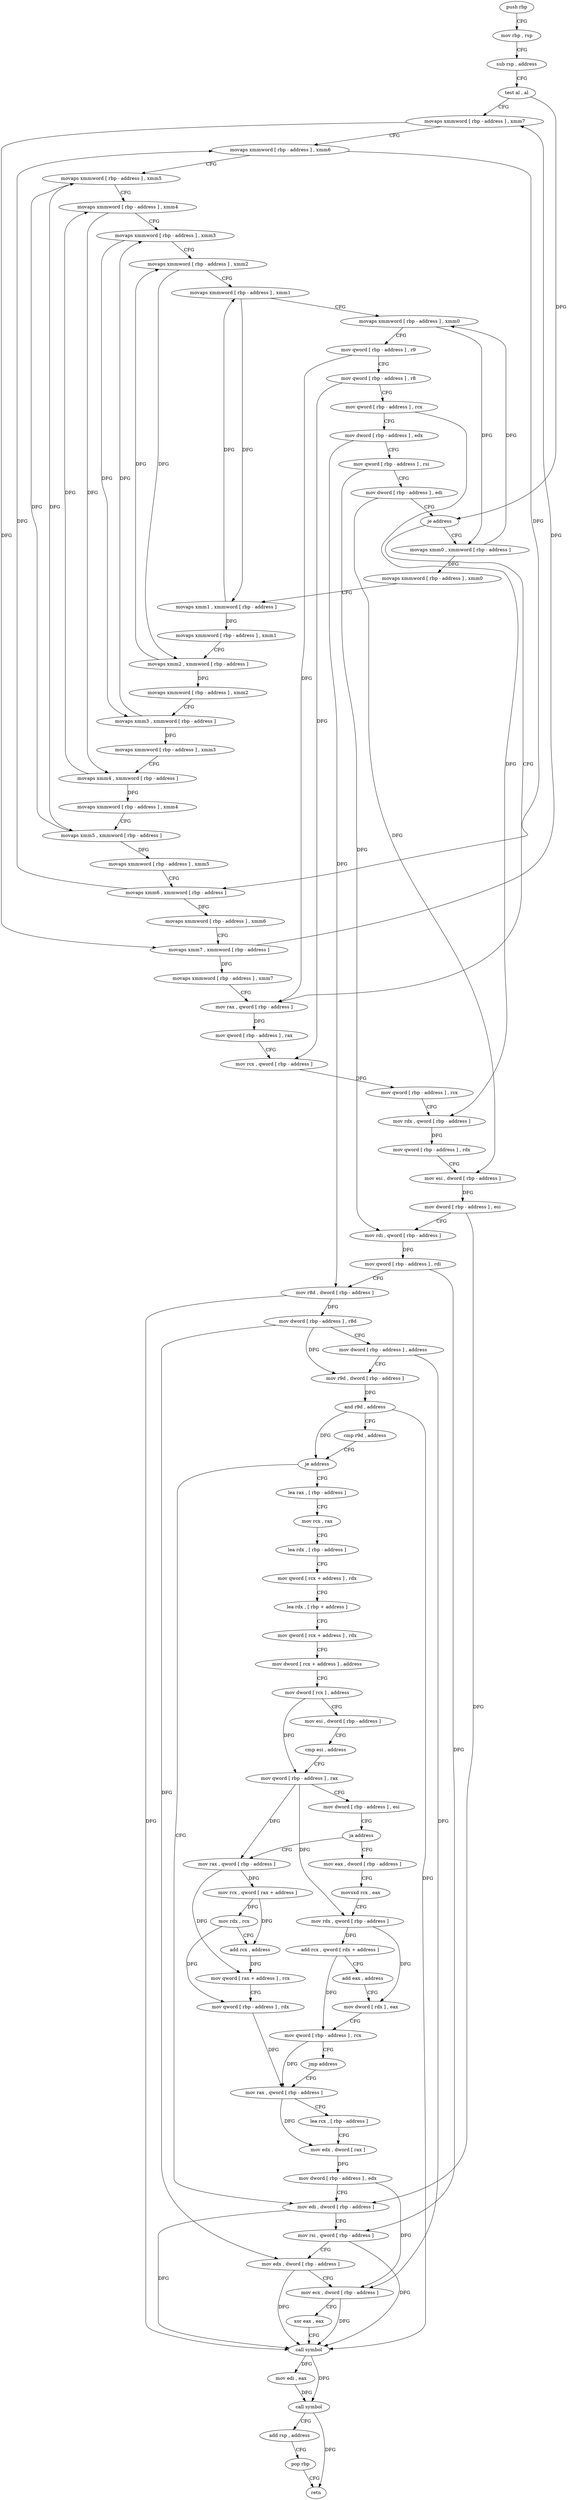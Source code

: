 digraph "func" {
"4240480" [label = "push rbp" ]
"4240481" [label = "mov rbp , rsp" ]
"4240484" [label = "sub rsp , address" ]
"4240491" [label = "test al , al" ]
"4240493" [label = "movaps xmmword [ rbp - address ] , xmm7" ]
"4240500" [label = "movaps xmmword [ rbp - address ] , xmm6" ]
"4240507" [label = "movaps xmmword [ rbp - address ] , xmm5" ]
"4240514" [label = "movaps xmmword [ rbp - address ] , xmm4" ]
"4240521" [label = "movaps xmmword [ rbp - address ] , xmm3" ]
"4240528" [label = "movaps xmmword [ rbp - address ] , xmm2" ]
"4240535" [label = "movaps xmmword [ rbp - address ] , xmm1" ]
"4240542" [label = "movaps xmmword [ rbp - address ] , xmm0" ]
"4240549" [label = "mov qword [ rbp - address ] , r9" ]
"4240556" [label = "mov qword [ rbp - address ] , r8" ]
"4240563" [label = "mov qword [ rbp - address ] , rcx" ]
"4240570" [label = "mov dword [ rbp - address ] , edx" ]
"4240576" [label = "mov qword [ rbp - address ] , rsi" ]
"4240583" [label = "mov dword [ rbp - address ] , edi" ]
"4240589" [label = "je address" ]
"4240692" [label = "mov rax , qword [ rbp - address ]" ]
"4240595" [label = "movaps xmm0 , xmmword [ rbp - address ]" ]
"4240699" [label = "mov qword [ rbp - address ] , rax" ]
"4240706" [label = "mov rcx , qword [ rbp - address ]" ]
"4240713" [label = "mov qword [ rbp - address ] , rcx" ]
"4240720" [label = "mov rdx , qword [ rbp - address ]" ]
"4240727" [label = "mov qword [ rbp - address ] , rdx" ]
"4240734" [label = "mov esi , dword [ rbp - address ]" ]
"4240740" [label = "mov dword [ rbp - address ] , esi" ]
"4240743" [label = "mov rdi , qword [ rbp - address ]" ]
"4240750" [label = "mov qword [ rbp - address ] , rdi" ]
"4240754" [label = "mov r8d , dword [ rbp - address ]" ]
"4240761" [label = "mov dword [ rbp - address ] , r8d" ]
"4240765" [label = "mov dword [ rbp - address ] , address" ]
"4240772" [label = "mov r9d , dword [ rbp - address ]" ]
"4240776" [label = "and r9d , address" ]
"4240780" [label = "cmp r9d , address" ]
"4240784" [label = "je address" ]
"4240939" [label = "mov edi , dword [ rbp - address ]" ]
"4240790" [label = "lea rax , [ rbp - address ]" ]
"4240602" [label = "movaps xmmword [ rbp - address ] , xmm0" ]
"4240609" [label = "movaps xmm1 , xmmword [ rbp - address ]" ]
"4240616" [label = "movaps xmmword [ rbp - address ] , xmm1" ]
"4240623" [label = "movaps xmm2 , xmmword [ rbp - address ]" ]
"4240630" [label = "movaps xmmword [ rbp - address ] , xmm2" ]
"4240637" [label = "movaps xmm3 , xmmword [ rbp - address ]" ]
"4240644" [label = "movaps xmmword [ rbp - address ] , xmm3" ]
"4240648" [label = "movaps xmm4 , xmmword [ rbp - address ]" ]
"4240655" [label = "movaps xmmword [ rbp - address ] , xmm4" ]
"4240659" [label = "movaps xmm5 , xmmword [ rbp - address ]" ]
"4240666" [label = "movaps xmmword [ rbp - address ] , xmm5" ]
"4240670" [label = "movaps xmm6 , xmmword [ rbp - address ]" ]
"4240677" [label = "movaps xmmword [ rbp - address ] , xmm6" ]
"4240681" [label = "movaps xmm7 , xmmword [ rbp - address ]" ]
"4240688" [label = "movaps xmmword [ rbp - address ] , xmm7" ]
"4240942" [label = "mov rsi , qword [ rbp - address ]" ]
"4240946" [label = "mov edx , dword [ rbp - address ]" ]
"4240949" [label = "mov ecx , dword [ rbp - address ]" ]
"4240952" [label = "xor eax , eax" ]
"4240954" [label = "call symbol" ]
"4240959" [label = "mov edi , eax" ]
"4240961" [label = "call symbol" ]
"4240966" [label = "add rsp , address" ]
"4240973" [label = "pop rbp" ]
"4240974" [label = "retn" ]
"4240794" [label = "mov rcx , rax" ]
"4240797" [label = "lea rdx , [ rbp - address ]" ]
"4240804" [label = "mov qword [ rcx + address ] , rdx" ]
"4240808" [label = "lea rdx , [ rbp + address ]" ]
"4240812" [label = "mov qword [ rcx + address ] , rdx" ]
"4240816" [label = "mov dword [ rcx + address ] , address" ]
"4240823" [label = "mov dword [ rcx ] , address" ]
"4240829" [label = "mov esi , dword [ rbp - address ]" ]
"4240832" [label = "cmp esi , address" ]
"4240835" [label = "mov qword [ rbp - address ] , rax" ]
"4240842" [label = "mov dword [ rbp - address ] , esi" ]
"4240848" [label = "ja address" ]
"4240891" [label = "mov rax , qword [ rbp - address ]" ]
"4240854" [label = "mov eax , dword [ rbp - address ]" ]
"4240898" [label = "mov rcx , qword [ rax + address ]" ]
"4240902" [label = "mov rdx , rcx" ]
"4240905" [label = "add rcx , address" ]
"4240912" [label = "mov qword [ rax + address ] , rcx" ]
"4240916" [label = "mov qword [ rbp - address ] , rdx" ]
"4240923" [label = "mov rax , qword [ rbp - address ]" ]
"4240860" [label = "movsxd rcx , eax" ]
"4240863" [label = "mov rdx , qword [ rbp - address ]" ]
"4240870" [label = "add rcx , qword [ rdx + address ]" ]
"4240874" [label = "add eax , address" ]
"4240877" [label = "mov dword [ rdx ] , eax" ]
"4240879" [label = "mov qword [ rbp - address ] , rcx" ]
"4240886" [label = "jmp address" ]
"4240930" [label = "lea rcx , [ rbp - address ]" ]
"4240934" [label = "mov edx , dword [ rax ]" ]
"4240936" [label = "mov dword [ rbp - address ] , edx" ]
"4240480" -> "4240481" [ label = "CFG" ]
"4240481" -> "4240484" [ label = "CFG" ]
"4240484" -> "4240491" [ label = "CFG" ]
"4240491" -> "4240493" [ label = "CFG" ]
"4240491" -> "4240589" [ label = "DFG" ]
"4240493" -> "4240500" [ label = "CFG" ]
"4240493" -> "4240681" [ label = "DFG" ]
"4240500" -> "4240507" [ label = "CFG" ]
"4240500" -> "4240670" [ label = "DFG" ]
"4240507" -> "4240514" [ label = "CFG" ]
"4240507" -> "4240659" [ label = "DFG" ]
"4240514" -> "4240521" [ label = "CFG" ]
"4240514" -> "4240648" [ label = "DFG" ]
"4240521" -> "4240528" [ label = "CFG" ]
"4240521" -> "4240637" [ label = "DFG" ]
"4240528" -> "4240535" [ label = "CFG" ]
"4240528" -> "4240623" [ label = "DFG" ]
"4240535" -> "4240542" [ label = "CFG" ]
"4240535" -> "4240609" [ label = "DFG" ]
"4240542" -> "4240549" [ label = "CFG" ]
"4240542" -> "4240595" [ label = "DFG" ]
"4240549" -> "4240556" [ label = "CFG" ]
"4240549" -> "4240692" [ label = "DFG" ]
"4240556" -> "4240563" [ label = "CFG" ]
"4240556" -> "4240706" [ label = "DFG" ]
"4240563" -> "4240570" [ label = "CFG" ]
"4240563" -> "4240720" [ label = "DFG" ]
"4240570" -> "4240576" [ label = "CFG" ]
"4240570" -> "4240754" [ label = "DFG" ]
"4240576" -> "4240583" [ label = "CFG" ]
"4240576" -> "4240743" [ label = "DFG" ]
"4240583" -> "4240589" [ label = "CFG" ]
"4240583" -> "4240734" [ label = "DFG" ]
"4240589" -> "4240692" [ label = "CFG" ]
"4240589" -> "4240595" [ label = "CFG" ]
"4240692" -> "4240699" [ label = "DFG" ]
"4240595" -> "4240602" [ label = "DFG" ]
"4240595" -> "4240542" [ label = "DFG" ]
"4240699" -> "4240706" [ label = "CFG" ]
"4240706" -> "4240713" [ label = "DFG" ]
"4240713" -> "4240720" [ label = "CFG" ]
"4240720" -> "4240727" [ label = "DFG" ]
"4240727" -> "4240734" [ label = "CFG" ]
"4240734" -> "4240740" [ label = "DFG" ]
"4240740" -> "4240743" [ label = "CFG" ]
"4240740" -> "4240939" [ label = "DFG" ]
"4240743" -> "4240750" [ label = "DFG" ]
"4240750" -> "4240754" [ label = "CFG" ]
"4240750" -> "4240942" [ label = "DFG" ]
"4240754" -> "4240761" [ label = "DFG" ]
"4240754" -> "4240954" [ label = "DFG" ]
"4240761" -> "4240765" [ label = "CFG" ]
"4240761" -> "4240772" [ label = "DFG" ]
"4240761" -> "4240946" [ label = "DFG" ]
"4240765" -> "4240772" [ label = "CFG" ]
"4240765" -> "4240949" [ label = "DFG" ]
"4240772" -> "4240776" [ label = "DFG" ]
"4240776" -> "4240780" [ label = "CFG" ]
"4240776" -> "4240784" [ label = "DFG" ]
"4240776" -> "4240954" [ label = "DFG" ]
"4240780" -> "4240784" [ label = "CFG" ]
"4240784" -> "4240939" [ label = "CFG" ]
"4240784" -> "4240790" [ label = "CFG" ]
"4240939" -> "4240942" [ label = "CFG" ]
"4240939" -> "4240954" [ label = "DFG" ]
"4240790" -> "4240794" [ label = "CFG" ]
"4240602" -> "4240609" [ label = "CFG" ]
"4240609" -> "4240616" [ label = "DFG" ]
"4240609" -> "4240535" [ label = "DFG" ]
"4240616" -> "4240623" [ label = "CFG" ]
"4240623" -> "4240630" [ label = "DFG" ]
"4240623" -> "4240528" [ label = "DFG" ]
"4240630" -> "4240637" [ label = "CFG" ]
"4240637" -> "4240644" [ label = "DFG" ]
"4240637" -> "4240521" [ label = "DFG" ]
"4240644" -> "4240648" [ label = "CFG" ]
"4240648" -> "4240655" [ label = "DFG" ]
"4240648" -> "4240514" [ label = "DFG" ]
"4240655" -> "4240659" [ label = "CFG" ]
"4240659" -> "4240666" [ label = "DFG" ]
"4240659" -> "4240507" [ label = "DFG" ]
"4240666" -> "4240670" [ label = "CFG" ]
"4240670" -> "4240677" [ label = "DFG" ]
"4240670" -> "4240500" [ label = "DFG" ]
"4240677" -> "4240681" [ label = "CFG" ]
"4240681" -> "4240688" [ label = "DFG" ]
"4240681" -> "4240493" [ label = "DFG" ]
"4240688" -> "4240692" [ label = "CFG" ]
"4240942" -> "4240946" [ label = "CFG" ]
"4240942" -> "4240954" [ label = "DFG" ]
"4240946" -> "4240949" [ label = "CFG" ]
"4240946" -> "4240954" [ label = "DFG" ]
"4240949" -> "4240952" [ label = "CFG" ]
"4240949" -> "4240954" [ label = "DFG" ]
"4240952" -> "4240954" [ label = "CFG" ]
"4240954" -> "4240959" [ label = "DFG" ]
"4240954" -> "4240961" [ label = "DFG" ]
"4240959" -> "4240961" [ label = "DFG" ]
"4240961" -> "4240966" [ label = "CFG" ]
"4240961" -> "4240974" [ label = "DFG" ]
"4240966" -> "4240973" [ label = "CFG" ]
"4240973" -> "4240974" [ label = "CFG" ]
"4240794" -> "4240797" [ label = "CFG" ]
"4240797" -> "4240804" [ label = "CFG" ]
"4240804" -> "4240808" [ label = "CFG" ]
"4240808" -> "4240812" [ label = "CFG" ]
"4240812" -> "4240816" [ label = "CFG" ]
"4240816" -> "4240823" [ label = "CFG" ]
"4240823" -> "4240829" [ label = "CFG" ]
"4240823" -> "4240835" [ label = "DFG" ]
"4240829" -> "4240832" [ label = "CFG" ]
"4240832" -> "4240835" [ label = "CFG" ]
"4240835" -> "4240842" [ label = "CFG" ]
"4240835" -> "4240891" [ label = "DFG" ]
"4240835" -> "4240863" [ label = "DFG" ]
"4240842" -> "4240848" [ label = "CFG" ]
"4240848" -> "4240891" [ label = "CFG" ]
"4240848" -> "4240854" [ label = "CFG" ]
"4240891" -> "4240898" [ label = "DFG" ]
"4240891" -> "4240912" [ label = "DFG" ]
"4240854" -> "4240860" [ label = "CFG" ]
"4240898" -> "4240902" [ label = "DFG" ]
"4240898" -> "4240905" [ label = "DFG" ]
"4240902" -> "4240905" [ label = "CFG" ]
"4240902" -> "4240916" [ label = "DFG" ]
"4240905" -> "4240912" [ label = "DFG" ]
"4240912" -> "4240916" [ label = "CFG" ]
"4240916" -> "4240923" [ label = "DFG" ]
"4240923" -> "4240930" [ label = "CFG" ]
"4240923" -> "4240934" [ label = "DFG" ]
"4240860" -> "4240863" [ label = "CFG" ]
"4240863" -> "4240870" [ label = "DFG" ]
"4240863" -> "4240877" [ label = "DFG" ]
"4240870" -> "4240874" [ label = "CFG" ]
"4240870" -> "4240879" [ label = "DFG" ]
"4240874" -> "4240877" [ label = "CFG" ]
"4240877" -> "4240879" [ label = "CFG" ]
"4240879" -> "4240886" [ label = "CFG" ]
"4240879" -> "4240923" [ label = "DFG" ]
"4240886" -> "4240923" [ label = "CFG" ]
"4240930" -> "4240934" [ label = "CFG" ]
"4240934" -> "4240936" [ label = "DFG" ]
"4240936" -> "4240939" [ label = "CFG" ]
"4240936" -> "4240949" [ label = "DFG" ]
}
